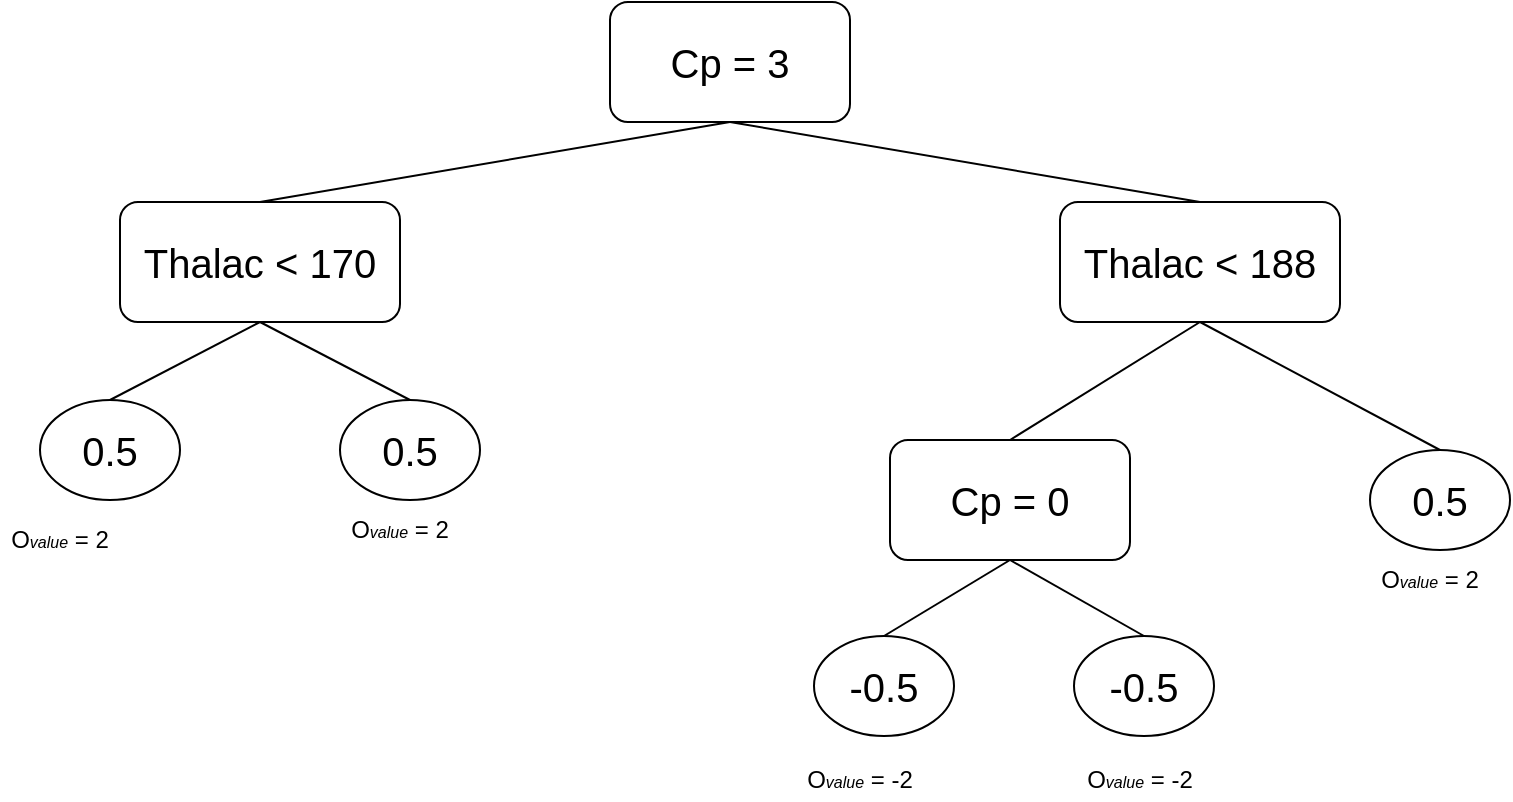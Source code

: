 <mxfile version="14.5.4" type="device"><diagram id="fqinZgt3TQstF2Tq6awn" name="Page-1"><mxGraphModel dx="1332" dy="733" grid="1" gridSize="10" guides="1" tooltips="1" connect="1" arrows="1" fold="1" page="1" pageScale="1" pageWidth="850" pageHeight="1100" math="0" shadow="0"><root><mxCell id="0"/><mxCell id="1" parent="0"/><mxCell id="E1JllNHMbE3n4PPsXwko-1" value="&lt;font style=&quot;font-size: 20px&quot;&gt;Cp = 3&lt;/font&gt;" style="rounded=1;whiteSpace=wrap;html=1;" vertex="1" parent="1"><mxGeometry x="365" y="141" width="120" height="60" as="geometry"/></mxCell><mxCell id="E1JllNHMbE3n4PPsXwko-2" value="&lt;font style=&quot;font-size: 20px&quot;&gt;Thalac &amp;lt; 170&lt;/font&gt;" style="rounded=1;whiteSpace=wrap;html=1;" vertex="1" parent="1"><mxGeometry x="120" y="241" width="140" height="60" as="geometry"/></mxCell><mxCell id="E1JllNHMbE3n4PPsXwko-3" value="&lt;font style=&quot;font-size: 20px&quot;&gt;Thalac &amp;lt; 188&lt;/font&gt;" style="rounded=1;whiteSpace=wrap;html=1;" vertex="1" parent="1"><mxGeometry x="590" y="241" width="140" height="60" as="geometry"/></mxCell><mxCell id="E1JllNHMbE3n4PPsXwko-13" value="" style="group" vertex="1" connectable="0" parent="1"><mxGeometry x="467" y="458" width="200" height="50" as="geometry"/></mxCell><mxCell id="E1JllNHMbE3n4PPsXwko-9" value="&lt;font style=&quot;font-size: 20px&quot;&gt;-0.5&lt;/font&gt;" style="ellipse;whiteSpace=wrap;html=1;" vertex="1" parent="E1JllNHMbE3n4PPsXwko-13"><mxGeometry width="70" height="50" as="geometry"/></mxCell><mxCell id="E1JllNHMbE3n4PPsXwko-10" value="&lt;font style=&quot;font-size: 20px&quot;&gt;-0.5&lt;/font&gt;" style="ellipse;whiteSpace=wrap;html=1;" vertex="1" parent="E1JllNHMbE3n4PPsXwko-13"><mxGeometry x="130" width="70" height="50" as="geometry"/></mxCell><mxCell id="E1JllNHMbE3n4PPsXwko-4" value="&lt;font style=&quot;font-size: 20px&quot;&gt;Cp = 0&lt;/font&gt;" style="rounded=1;whiteSpace=wrap;html=1;" vertex="1" parent="1"><mxGeometry x="505" y="360" width="120" height="60" as="geometry"/></mxCell><mxCell id="E1JllNHMbE3n4PPsXwko-6" value="&lt;font style=&quot;font-size: 20px&quot;&gt;0.5&lt;/font&gt;" style="ellipse;whiteSpace=wrap;html=1;" vertex="1" parent="1"><mxGeometry x="745" y="365" width="70" height="50" as="geometry"/></mxCell><mxCell id="E1JllNHMbE3n4PPsXwko-7" value="&lt;font style=&quot;font-size: 20px&quot;&gt;0.5&lt;/font&gt;" style="ellipse;whiteSpace=wrap;html=1;" vertex="1" parent="1"><mxGeometry x="80" y="340" width="70" height="50" as="geometry"/></mxCell><mxCell id="E1JllNHMbE3n4PPsXwko-8" value="&lt;font style=&quot;font-size: 20px&quot;&gt;0.5&lt;/font&gt;" style="ellipse;whiteSpace=wrap;html=1;" vertex="1" parent="1"><mxGeometry x="230" y="340" width="70" height="50" as="geometry"/></mxCell><mxCell id="E1JllNHMbE3n4PPsXwko-16" value="" style="endArrow=none;html=1;entryX=0.5;entryY=1;entryDx=0;entryDy=0;exitX=0.5;exitY=0;exitDx=0;exitDy=0;" edge="1" parent="1" source="E1JllNHMbE3n4PPsXwko-2" target="E1JllNHMbE3n4PPsXwko-1"><mxGeometry width="50" height="50" relative="1" as="geometry"><mxPoint x="250" y="370" as="sourcePoint"/><mxPoint x="300" y="320" as="targetPoint"/></mxGeometry></mxCell><mxCell id="E1JllNHMbE3n4PPsXwko-17" value="" style="endArrow=none;html=1;exitX=0.5;exitY=1;exitDx=0;exitDy=0;entryX=0.5;entryY=0;entryDx=0;entryDy=0;" edge="1" parent="1" source="E1JllNHMbE3n4PPsXwko-1" target="E1JllNHMbE3n4PPsXwko-3"><mxGeometry width="50" height="50" relative="1" as="geometry"><mxPoint x="420" y="200" as="sourcePoint"/><mxPoint x="300" y="320" as="targetPoint"/></mxGeometry></mxCell><mxCell id="E1JllNHMbE3n4PPsXwko-18" value="" style="endArrow=none;html=1;exitX=0.5;exitY=1;exitDx=0;exitDy=0;entryX=0.5;entryY=0;entryDx=0;entryDy=0;" edge="1" parent="1" source="E1JllNHMbE3n4PPsXwko-3" target="E1JllNHMbE3n4PPsXwko-4"><mxGeometry width="50" height="50" relative="1" as="geometry"><mxPoint x="550" y="320" as="sourcePoint"/><mxPoint x="600" y="270" as="targetPoint"/></mxGeometry></mxCell><mxCell id="E1JllNHMbE3n4PPsXwko-19" value="" style="endArrow=none;html=1;exitX=0.5;exitY=1;exitDx=0;exitDy=0;entryX=0.5;entryY=0;entryDx=0;entryDy=0;" edge="1" parent="1" source="E1JllNHMbE3n4PPsXwko-3" target="E1JllNHMbE3n4PPsXwko-6"><mxGeometry width="50" height="50" relative="1" as="geometry"><mxPoint x="550" y="320" as="sourcePoint"/><mxPoint x="600" y="270" as="targetPoint"/></mxGeometry></mxCell><mxCell id="E1JllNHMbE3n4PPsXwko-20" value="" style="endArrow=none;html=1;exitX=0.5;exitY=1;exitDx=0;exitDy=0;entryX=0.5;entryY=0;entryDx=0;entryDy=0;" edge="1" parent="1" source="E1JllNHMbE3n4PPsXwko-4" target="E1JllNHMbE3n4PPsXwko-9"><mxGeometry width="50" height="50" relative="1" as="geometry"><mxPoint x="550" y="320" as="sourcePoint"/><mxPoint x="600" y="270" as="targetPoint"/></mxGeometry></mxCell><mxCell id="E1JllNHMbE3n4PPsXwko-21" value="" style="endArrow=none;html=1;exitX=0.5;exitY=1;exitDx=0;exitDy=0;entryX=0.5;entryY=0;entryDx=0;entryDy=0;" edge="1" parent="1" source="E1JllNHMbE3n4PPsXwko-4" target="E1JllNHMbE3n4PPsXwko-10"><mxGeometry width="50" height="50" relative="1" as="geometry"><mxPoint x="550" y="320" as="sourcePoint"/><mxPoint x="600" y="270" as="targetPoint"/></mxGeometry></mxCell><mxCell id="E1JllNHMbE3n4PPsXwko-22" value="" style="endArrow=none;html=1;exitX=0.5;exitY=1;exitDx=0;exitDy=0;entryX=0.5;entryY=0;entryDx=0;entryDy=0;" edge="1" parent="1" source="E1JllNHMbE3n4PPsXwko-2" target="E1JllNHMbE3n4PPsXwko-8"><mxGeometry width="50" height="50" relative="1" as="geometry"><mxPoint x="370" y="310" as="sourcePoint"/><mxPoint x="420" y="260" as="targetPoint"/></mxGeometry></mxCell><mxCell id="E1JllNHMbE3n4PPsXwko-23" value="" style="endArrow=none;html=1;exitX=0.5;exitY=1;exitDx=0;exitDy=0;entryX=0.5;entryY=0;entryDx=0;entryDy=0;" edge="1" parent="1" source="E1JllNHMbE3n4PPsXwko-2" target="E1JllNHMbE3n4PPsXwko-7"><mxGeometry width="50" height="50" relative="1" as="geometry"><mxPoint x="370" y="310" as="sourcePoint"/><mxPoint x="420" y="260" as="targetPoint"/></mxGeometry></mxCell><mxCell id="E1JllNHMbE3n4PPsXwko-24" value="O&lt;font style=&quot;font-size: 8px&quot;&gt;&lt;i&gt;value&lt;/i&gt;&lt;/font&gt; = 2" style="text;html=1;strokeColor=none;fillColor=none;align=center;verticalAlign=middle;whiteSpace=wrap;rounded=0;" vertex="1" parent="1"><mxGeometry x="60" y="400" width="60" height="20" as="geometry"/></mxCell><mxCell id="E1JllNHMbE3n4PPsXwko-25" value="O&lt;font style=&quot;font-size: 8px&quot;&gt;&lt;i&gt;value&lt;/i&gt;&lt;/font&gt; = 2" style="text;html=1;strokeColor=none;fillColor=none;align=center;verticalAlign=middle;whiteSpace=wrap;rounded=0;" vertex="1" parent="1"><mxGeometry x="230" y="395" width="60" height="20" as="geometry"/></mxCell><mxCell id="E1JllNHMbE3n4PPsXwko-26" value="O&lt;font style=&quot;font-size: 8px&quot;&gt;&lt;i&gt;value&lt;/i&gt;&lt;/font&gt; = 2" style="text;html=1;strokeColor=none;fillColor=none;align=center;verticalAlign=middle;whiteSpace=wrap;rounded=0;" vertex="1" parent="1"><mxGeometry x="745" y="420" width="60" height="20" as="geometry"/></mxCell><mxCell id="E1JllNHMbE3n4PPsXwko-27" value="O&lt;font style=&quot;font-size: 8px&quot;&gt;&lt;i&gt;value&lt;/i&gt;&lt;/font&gt; = -2" style="text;html=1;strokeColor=none;fillColor=none;align=center;verticalAlign=middle;whiteSpace=wrap;rounded=0;" vertex="1" parent="1"><mxGeometry x="460" y="520" width="60" height="20" as="geometry"/></mxCell><mxCell id="E1JllNHMbE3n4PPsXwko-28" value="O&lt;font style=&quot;font-size: 8px&quot;&gt;&lt;i&gt;value&lt;/i&gt;&lt;/font&gt; = -2" style="text;html=1;strokeColor=none;fillColor=none;align=center;verticalAlign=middle;whiteSpace=wrap;rounded=0;" vertex="1" parent="1"><mxGeometry x="600" y="520" width="60" height="20" as="geometry"/></mxCell></root></mxGraphModel></diagram></mxfile>
